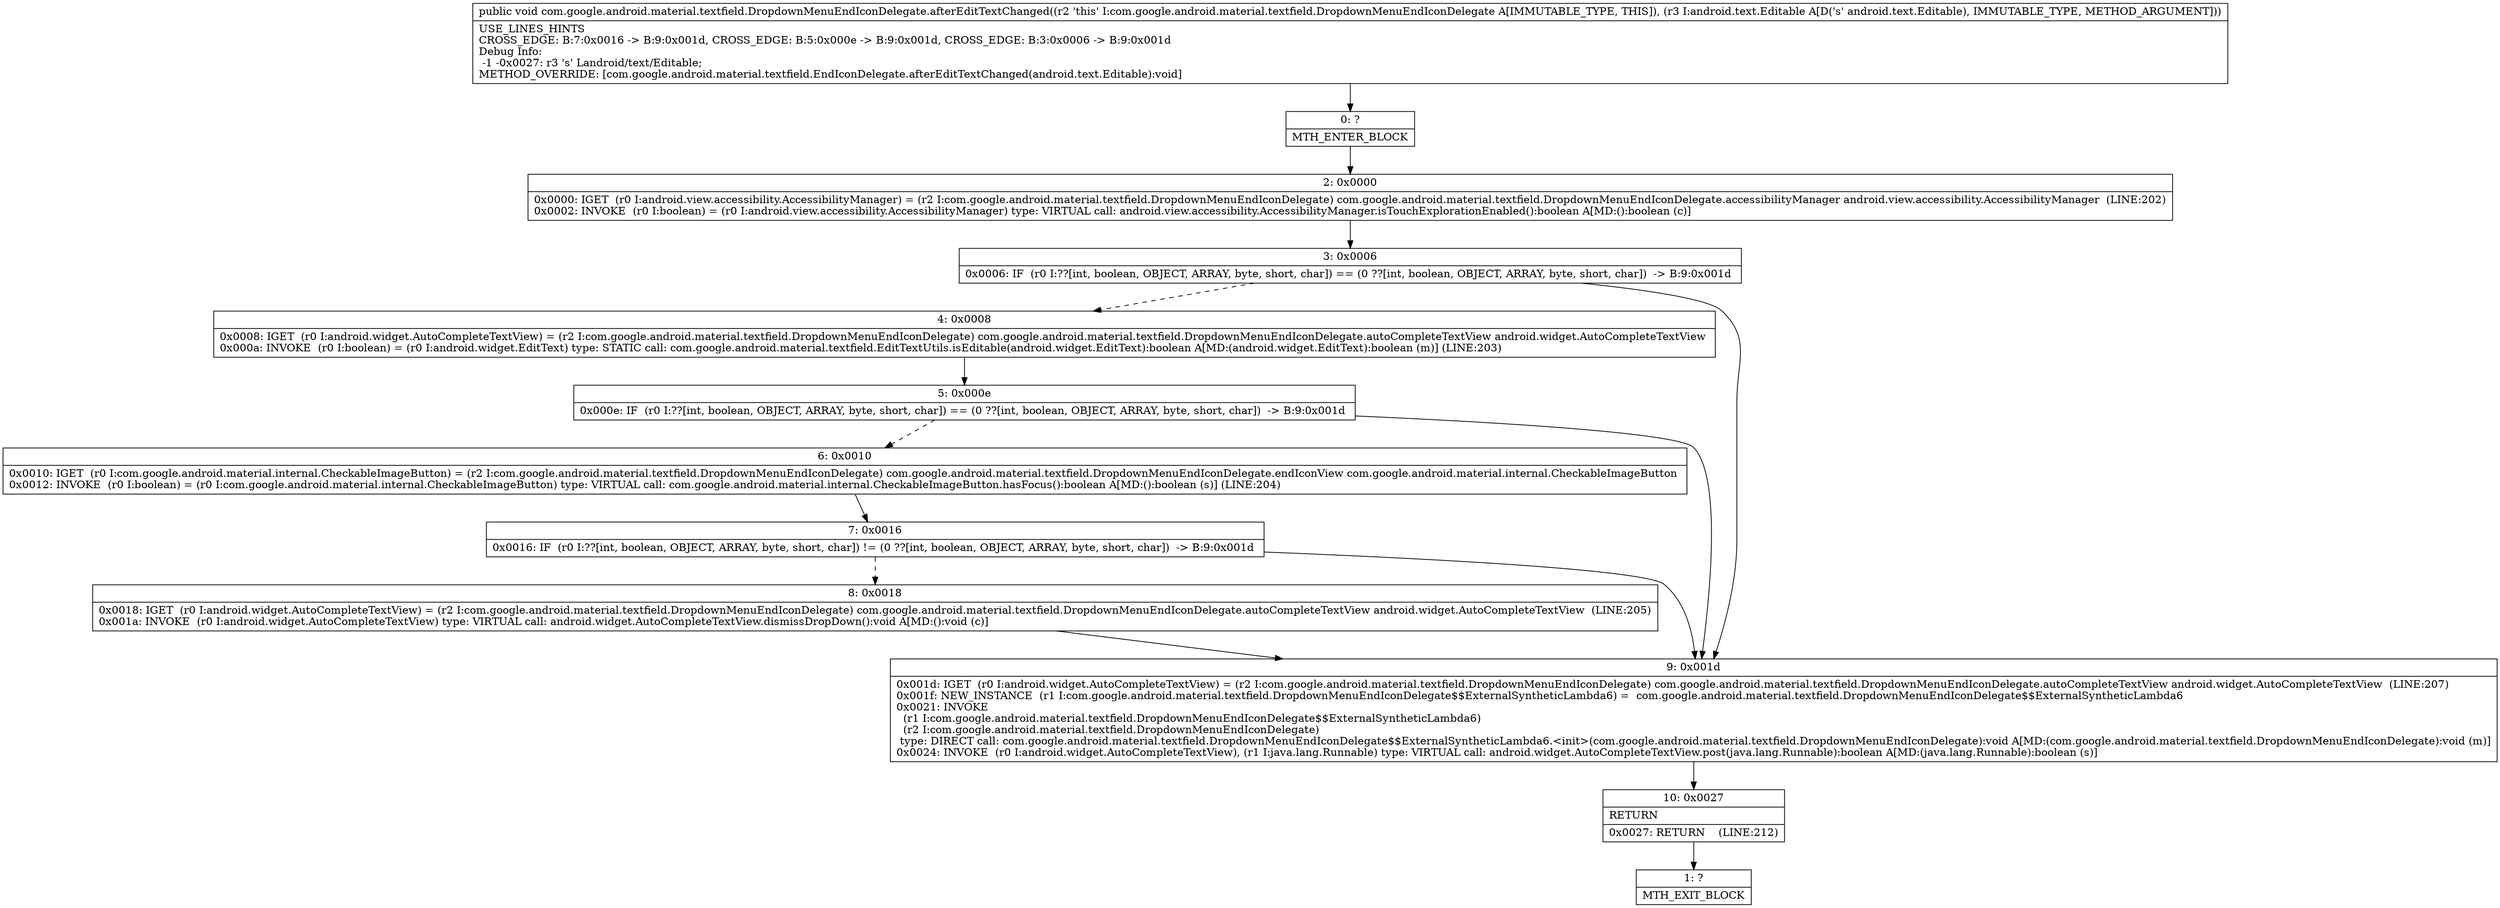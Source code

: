 digraph "CFG forcom.google.android.material.textfield.DropdownMenuEndIconDelegate.afterEditTextChanged(Landroid\/text\/Editable;)V" {
Node_0 [shape=record,label="{0\:\ ?|MTH_ENTER_BLOCK\l}"];
Node_2 [shape=record,label="{2\:\ 0x0000|0x0000: IGET  (r0 I:android.view.accessibility.AccessibilityManager) = (r2 I:com.google.android.material.textfield.DropdownMenuEndIconDelegate) com.google.android.material.textfield.DropdownMenuEndIconDelegate.accessibilityManager android.view.accessibility.AccessibilityManager  (LINE:202)\l0x0002: INVOKE  (r0 I:boolean) = (r0 I:android.view.accessibility.AccessibilityManager) type: VIRTUAL call: android.view.accessibility.AccessibilityManager.isTouchExplorationEnabled():boolean A[MD:():boolean (c)]\l}"];
Node_3 [shape=record,label="{3\:\ 0x0006|0x0006: IF  (r0 I:??[int, boolean, OBJECT, ARRAY, byte, short, char]) == (0 ??[int, boolean, OBJECT, ARRAY, byte, short, char])  \-\> B:9:0x001d \l}"];
Node_4 [shape=record,label="{4\:\ 0x0008|0x0008: IGET  (r0 I:android.widget.AutoCompleteTextView) = (r2 I:com.google.android.material.textfield.DropdownMenuEndIconDelegate) com.google.android.material.textfield.DropdownMenuEndIconDelegate.autoCompleteTextView android.widget.AutoCompleteTextView \l0x000a: INVOKE  (r0 I:boolean) = (r0 I:android.widget.EditText) type: STATIC call: com.google.android.material.textfield.EditTextUtils.isEditable(android.widget.EditText):boolean A[MD:(android.widget.EditText):boolean (m)] (LINE:203)\l}"];
Node_5 [shape=record,label="{5\:\ 0x000e|0x000e: IF  (r0 I:??[int, boolean, OBJECT, ARRAY, byte, short, char]) == (0 ??[int, boolean, OBJECT, ARRAY, byte, short, char])  \-\> B:9:0x001d \l}"];
Node_6 [shape=record,label="{6\:\ 0x0010|0x0010: IGET  (r0 I:com.google.android.material.internal.CheckableImageButton) = (r2 I:com.google.android.material.textfield.DropdownMenuEndIconDelegate) com.google.android.material.textfield.DropdownMenuEndIconDelegate.endIconView com.google.android.material.internal.CheckableImageButton \l0x0012: INVOKE  (r0 I:boolean) = (r0 I:com.google.android.material.internal.CheckableImageButton) type: VIRTUAL call: com.google.android.material.internal.CheckableImageButton.hasFocus():boolean A[MD:():boolean (s)] (LINE:204)\l}"];
Node_7 [shape=record,label="{7\:\ 0x0016|0x0016: IF  (r0 I:??[int, boolean, OBJECT, ARRAY, byte, short, char]) != (0 ??[int, boolean, OBJECT, ARRAY, byte, short, char])  \-\> B:9:0x001d \l}"];
Node_8 [shape=record,label="{8\:\ 0x0018|0x0018: IGET  (r0 I:android.widget.AutoCompleteTextView) = (r2 I:com.google.android.material.textfield.DropdownMenuEndIconDelegate) com.google.android.material.textfield.DropdownMenuEndIconDelegate.autoCompleteTextView android.widget.AutoCompleteTextView  (LINE:205)\l0x001a: INVOKE  (r0 I:android.widget.AutoCompleteTextView) type: VIRTUAL call: android.widget.AutoCompleteTextView.dismissDropDown():void A[MD:():void (c)]\l}"];
Node_9 [shape=record,label="{9\:\ 0x001d|0x001d: IGET  (r0 I:android.widget.AutoCompleteTextView) = (r2 I:com.google.android.material.textfield.DropdownMenuEndIconDelegate) com.google.android.material.textfield.DropdownMenuEndIconDelegate.autoCompleteTextView android.widget.AutoCompleteTextView  (LINE:207)\l0x001f: NEW_INSTANCE  (r1 I:com.google.android.material.textfield.DropdownMenuEndIconDelegate$$ExternalSyntheticLambda6) =  com.google.android.material.textfield.DropdownMenuEndIconDelegate$$ExternalSyntheticLambda6 \l0x0021: INVOKE  \l  (r1 I:com.google.android.material.textfield.DropdownMenuEndIconDelegate$$ExternalSyntheticLambda6)\l  (r2 I:com.google.android.material.textfield.DropdownMenuEndIconDelegate)\l type: DIRECT call: com.google.android.material.textfield.DropdownMenuEndIconDelegate$$ExternalSyntheticLambda6.\<init\>(com.google.android.material.textfield.DropdownMenuEndIconDelegate):void A[MD:(com.google.android.material.textfield.DropdownMenuEndIconDelegate):void (m)]\l0x0024: INVOKE  (r0 I:android.widget.AutoCompleteTextView), (r1 I:java.lang.Runnable) type: VIRTUAL call: android.widget.AutoCompleteTextView.post(java.lang.Runnable):boolean A[MD:(java.lang.Runnable):boolean (s)]\l}"];
Node_10 [shape=record,label="{10\:\ 0x0027|RETURN\l|0x0027: RETURN    (LINE:212)\l}"];
Node_1 [shape=record,label="{1\:\ ?|MTH_EXIT_BLOCK\l}"];
MethodNode[shape=record,label="{public void com.google.android.material.textfield.DropdownMenuEndIconDelegate.afterEditTextChanged((r2 'this' I:com.google.android.material.textfield.DropdownMenuEndIconDelegate A[IMMUTABLE_TYPE, THIS]), (r3 I:android.text.Editable A[D('s' android.text.Editable), IMMUTABLE_TYPE, METHOD_ARGUMENT]))  | USE_LINES_HINTS\lCROSS_EDGE: B:7:0x0016 \-\> B:9:0x001d, CROSS_EDGE: B:5:0x000e \-\> B:9:0x001d, CROSS_EDGE: B:3:0x0006 \-\> B:9:0x001d\lDebug Info:\l  \-1 \-0x0027: r3 's' Landroid\/text\/Editable;\lMETHOD_OVERRIDE: [com.google.android.material.textfield.EndIconDelegate.afterEditTextChanged(android.text.Editable):void]\l}"];
MethodNode -> Node_0;Node_0 -> Node_2;
Node_2 -> Node_3;
Node_3 -> Node_4[style=dashed];
Node_3 -> Node_9;
Node_4 -> Node_5;
Node_5 -> Node_6[style=dashed];
Node_5 -> Node_9;
Node_6 -> Node_7;
Node_7 -> Node_8[style=dashed];
Node_7 -> Node_9;
Node_8 -> Node_9;
Node_9 -> Node_10;
Node_10 -> Node_1;
}


